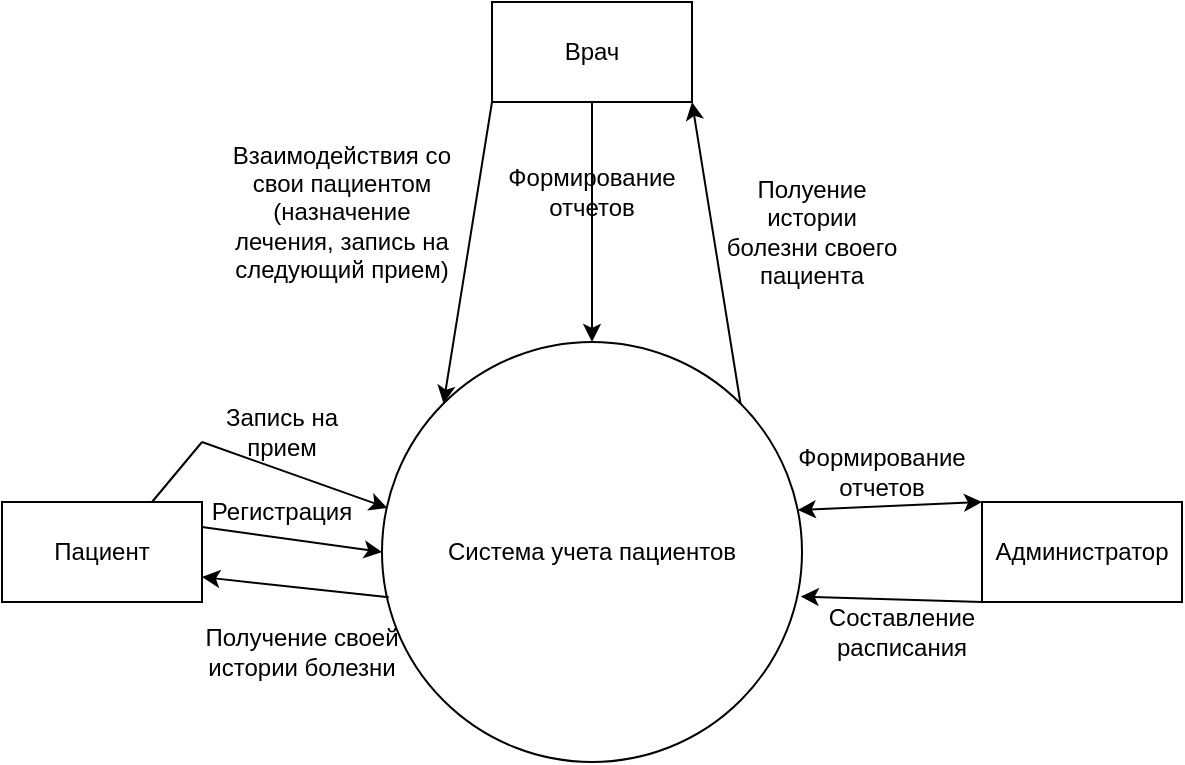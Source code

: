 <mxfile version="25.0.1">
  <diagram name="Page-1" id="b520641d-4fe3-3701-9064-5fc419738815">
    <mxGraphModel dx="949" dy="482" grid="1" gridSize="10" guides="1" tooltips="1" connect="1" arrows="1" fold="1" page="1" pageScale="1" pageWidth="1100" pageHeight="850" background="none" math="0" shadow="0">
      <root>
        <mxCell id="0" />
        <mxCell id="1" parent="0" />
        <mxCell id="pNEupVHdvYFWlxWI-u8S-1" value="Система учета пациентов" style="shape=ellipse;html=1;dashed=0;whiteSpace=wrap;aspect=fixed;perimeter=ellipsePerimeter;" vertex="1" parent="1">
          <mxGeometry x="420" y="380" width="210" height="210" as="geometry" />
        </mxCell>
        <mxCell id="pNEupVHdvYFWlxWI-u8S-2" value="Пациент" style="html=1;dashed=0;whiteSpace=wrap;" vertex="1" parent="1">
          <mxGeometry x="230" y="460" width="100" height="50" as="geometry" />
        </mxCell>
        <mxCell id="pNEupVHdvYFWlxWI-u8S-3" value="Врач" style="html=1;dashed=0;whiteSpace=wrap;" vertex="1" parent="1">
          <mxGeometry x="475" y="210" width="100" height="50" as="geometry" />
        </mxCell>
        <mxCell id="pNEupVHdvYFWlxWI-u8S-4" value="Администратор" style="html=1;dashed=0;whiteSpace=wrap;" vertex="1" parent="1">
          <mxGeometry x="720" y="460" width="100" height="50" as="geometry" />
        </mxCell>
        <mxCell id="pNEupVHdvYFWlxWI-u8S-5" value="" style="endArrow=classic;html=1;rounded=0;exitX=1;exitY=0.25;exitDx=0;exitDy=0;entryX=0;entryY=0.5;entryDx=0;entryDy=0;" edge="1" parent="1" source="pNEupVHdvYFWlxWI-u8S-2" target="pNEupVHdvYFWlxWI-u8S-1">
          <mxGeometry width="50" height="50" relative="1" as="geometry">
            <mxPoint x="480" y="530" as="sourcePoint" />
            <mxPoint x="530" y="480" as="targetPoint" />
          </mxGeometry>
        </mxCell>
        <mxCell id="pNEupVHdvYFWlxWI-u8S-6" value="" style="endArrow=classic;html=1;rounded=0;exitX=0;exitY=1;exitDx=0;exitDy=0;entryX=0;entryY=0;entryDx=0;entryDy=0;" edge="1" parent="1" source="pNEupVHdvYFWlxWI-u8S-3" target="pNEupVHdvYFWlxWI-u8S-1">
          <mxGeometry width="50" height="50" relative="1" as="geometry">
            <mxPoint x="500" y="260" as="sourcePoint" />
            <mxPoint x="500" y="380" as="targetPoint" />
          </mxGeometry>
        </mxCell>
        <mxCell id="pNEupVHdvYFWlxWI-u8S-8" value="" style="endArrow=classic;html=1;rounded=0;entryX=1;entryY=1;entryDx=0;entryDy=0;exitX=1;exitY=0;exitDx=0;exitDy=0;" edge="1" parent="1" source="pNEupVHdvYFWlxWI-u8S-1" target="pNEupVHdvYFWlxWI-u8S-3">
          <mxGeometry width="50" height="50" relative="1" as="geometry">
            <mxPoint x="540" y="370" as="sourcePoint" />
            <mxPoint x="530" y="480" as="targetPoint" />
          </mxGeometry>
        </mxCell>
        <mxCell id="pNEupVHdvYFWlxWI-u8S-9" value="" style="endArrow=classic;html=1;rounded=0;exitX=0.016;exitY=0.608;exitDx=0;exitDy=0;exitPerimeter=0;entryX=1;entryY=0.75;entryDx=0;entryDy=0;" edge="1" parent="1" source="pNEupVHdvYFWlxWI-u8S-1" target="pNEupVHdvYFWlxWI-u8S-2">
          <mxGeometry width="50" height="50" relative="1" as="geometry">
            <mxPoint x="480" y="530" as="sourcePoint" />
            <mxPoint x="530" y="480" as="targetPoint" />
          </mxGeometry>
        </mxCell>
        <mxCell id="pNEupVHdvYFWlxWI-u8S-10" value="Регистрация" style="text;html=1;align=center;verticalAlign=middle;whiteSpace=wrap;rounded=0;" vertex="1" parent="1">
          <mxGeometry x="340" y="450" width="60" height="30" as="geometry" />
        </mxCell>
        <mxCell id="pNEupVHdvYFWlxWI-u8S-11" value="" style="endArrow=none;html=1;rounded=0;exitX=0.75;exitY=0;exitDx=0;exitDy=0;" edge="1" parent="1" source="pNEupVHdvYFWlxWI-u8S-2">
          <mxGeometry width="50" height="50" relative="1" as="geometry">
            <mxPoint x="510" y="530" as="sourcePoint" />
            <mxPoint x="330" y="430" as="targetPoint" />
          </mxGeometry>
        </mxCell>
        <mxCell id="pNEupVHdvYFWlxWI-u8S-12" value="" style="endArrow=classic;html=1;rounded=0;entryX=0.013;entryY=0.395;entryDx=0;entryDy=0;entryPerimeter=0;" edge="1" parent="1" target="pNEupVHdvYFWlxWI-u8S-1">
          <mxGeometry width="50" height="50" relative="1" as="geometry">
            <mxPoint x="330" y="430" as="sourcePoint" />
            <mxPoint x="560" y="480" as="targetPoint" />
          </mxGeometry>
        </mxCell>
        <mxCell id="pNEupVHdvYFWlxWI-u8S-13" value="Запись на прием" style="text;html=1;align=center;verticalAlign=middle;whiteSpace=wrap;rounded=0;" vertex="1" parent="1">
          <mxGeometry x="340" y="410" width="60" height="30" as="geometry" />
        </mxCell>
        <mxCell id="pNEupVHdvYFWlxWI-u8S-15" value="Получение своей истории болезни" style="text;html=1;align=center;verticalAlign=middle;whiteSpace=wrap;rounded=0;" vertex="1" parent="1">
          <mxGeometry x="330" y="520" width="100" height="30" as="geometry" />
        </mxCell>
        <mxCell id="pNEupVHdvYFWlxWI-u8S-16" value="Взаимодействия со свои пациентом&lt;div&gt;(назначение лечения, запись на следующий прием)&lt;/div&gt;" style="text;html=1;align=center;verticalAlign=middle;whiteSpace=wrap;rounded=0;" vertex="1" parent="1">
          <mxGeometry x="340" y="300" width="120" height="30" as="geometry" />
        </mxCell>
        <mxCell id="pNEupVHdvYFWlxWI-u8S-17" value="Полуение истории болезни своего пациента" style="text;html=1;align=center;verticalAlign=middle;whiteSpace=wrap;rounded=0;" vertex="1" parent="1">
          <mxGeometry x="590" y="310" width="90" height="30" as="geometry" />
        </mxCell>
        <mxCell id="pNEupVHdvYFWlxWI-u8S-18" value="" style="endArrow=classic;html=1;rounded=0;exitX=0.5;exitY=1;exitDx=0;exitDy=0;entryX=0.5;entryY=0;entryDx=0;entryDy=0;" edge="1" parent="1" source="pNEupVHdvYFWlxWI-u8S-3" target="pNEupVHdvYFWlxWI-u8S-1">
          <mxGeometry width="50" height="50" relative="1" as="geometry">
            <mxPoint x="540" y="450" as="sourcePoint" />
            <mxPoint x="590" y="400" as="targetPoint" />
          </mxGeometry>
        </mxCell>
        <mxCell id="pNEupVHdvYFWlxWI-u8S-19" value="Формирование отчетов" style="text;html=1;align=center;verticalAlign=middle;whiteSpace=wrap;rounded=0;" vertex="1" parent="1">
          <mxGeometry x="495" y="290" width="60" height="30" as="geometry" />
        </mxCell>
        <mxCell id="pNEupVHdvYFWlxWI-u8S-20" value="Формирование отчетов" style="text;html=1;align=center;verticalAlign=middle;whiteSpace=wrap;rounded=0;" vertex="1" parent="1">
          <mxGeometry x="640" y="430" width="60" height="30" as="geometry" />
        </mxCell>
        <mxCell id="pNEupVHdvYFWlxWI-u8S-21" value="" style="endArrow=classic;startArrow=classic;html=1;rounded=0;entryX=0;entryY=0;entryDx=0;entryDy=0;exitX=0.99;exitY=0.4;exitDx=0;exitDy=0;exitPerimeter=0;" edge="1" parent="1" source="pNEupVHdvYFWlxWI-u8S-1" target="pNEupVHdvYFWlxWI-u8S-4">
          <mxGeometry width="50" height="50" relative="1" as="geometry">
            <mxPoint x="540" y="450" as="sourcePoint" />
            <mxPoint x="590" y="400" as="targetPoint" />
          </mxGeometry>
        </mxCell>
        <mxCell id="pNEupVHdvYFWlxWI-u8S-22" value="" style="endArrow=classic;html=1;rounded=0;exitX=0;exitY=1;exitDx=0;exitDy=0;entryX=0.997;entryY=0.606;entryDx=0;entryDy=0;entryPerimeter=0;" edge="1" parent="1" source="pNEupVHdvYFWlxWI-u8S-4" target="pNEupVHdvYFWlxWI-u8S-1">
          <mxGeometry width="50" height="50" relative="1" as="geometry">
            <mxPoint x="540" y="450" as="sourcePoint" />
            <mxPoint x="590" y="400" as="targetPoint" />
          </mxGeometry>
        </mxCell>
        <mxCell id="pNEupVHdvYFWlxWI-u8S-23" value="Составление расписания" style="text;html=1;align=center;verticalAlign=middle;whiteSpace=wrap;rounded=0;" vertex="1" parent="1">
          <mxGeometry x="650" y="510" width="60" height="30" as="geometry" />
        </mxCell>
      </root>
    </mxGraphModel>
  </diagram>
</mxfile>
